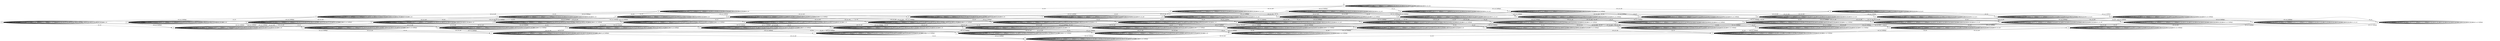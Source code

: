 digraph T2 {
0 [label="0"];
1 [label="1", shape=doublecircle];
2 [label="2"];
3 [label="3"];
4 [label="4"];
5 [label="5"];
6 [label="6"];
7 [label="7"];
8 [label="8"];
9 [label="9"];
10 [label="10"];
11 [label="11"];
12 [label="12"];
13 [label="13"];
14 [label="14"];
15 [label="15"];
16 [label="16"];
17 [label="17"];
18 [label="18"];
19 [label="19"];
20 [label="20"];
21 [label="21"];
22 [label="22"];
23 [label="23"];
24 [label="24"];
25 [label="25"];
26 [label="26"];
27 [label="27"];
28 [label="28"];
29 [label="29"];
30 [label="30"];
31 [label="31"];
32 [label="32"];
33 [label="33"];
34 [label="34"];
35 [label="35"];
36 [label="36"];
37 [label="37"];
38 [label="38"];
39 [label="39"];
40 [label="40"];
41 [label="41"];
42 [label="42"];
43 [label="43"];
44 [label="44"];
45 [label="45"];
46 [label="46"];
47 [label="47"];
48 [label="48"];
49 [label="49"];
50 [label="50"];
51 [label="51"];
52 [label="52"];
53 [label="53"];
54 [label="54"];
55 [label="55"];
56 [label="56"];
57 [label="57"];
58 [label="58"];
59 [label="59"];
60 [label="60"];
61 [label="61"];
62 [label="62"];
63 [label="63"];
0 -> 0  [label="usr1_ni1_ne17"];
0 -> 0  [label="usr5_ai3_VoidReply"];
0 -> 0  [label="usr5_ai3_re3"];
0 -> 0  [label="usr5_ai3_re40"];
0 -> 7  [label="usr2_ai1_VoidReply"];
0 -> 0  [label="ai1_ce1"];
0 -> 0  [label="usr5_ai1_VoidReply"];
0 -> 0  [label="usr4_ai1_VoidReply"];
0 -> 0  [label="usr3_ai1_re1"];
0 -> 0  [label="usr1_ni1_ne8"];
0 -> 0  [label="usr5_ai3_re51"];
0 -> 0  [label="usr4_ai1_re2"];
0 -> 0  [label="usr5_ai3_re1"];
0 -> 0  [label="ai1_ce2"];
0 -> 0  [label="usr4_ai1_re7"];
0 -> 0  [label="usr1_ni1_ne11"];
0 -> 0  [label="usr1_ni1_ne6"];
0 -> 0  [label="ai1_ce4"];
0 -> 2  [label="usr1_ai1_VoidReply"];
1 -> 1  [label="usr1_ni1_ne17"];
1 -> 1  [label="usr5_ai3_VoidReply"];
1 -> 1  [label="usr5_ai3_re3"];
1 -> 1  [label="usr5_ai3_re40"];
1 -> 1  [label="ai1_ce1"];
1 -> 1  [label="usr2_ai1_VoidReply"];
1 -> 1  [label="usr5_ai1_VoidReply"];
1 -> 1  [label="usr4_ai1_VoidReply"];
1 -> 1  [label="usr3_ai1_re1"];
1 -> 1  [label="usr1_ni1_ne8"];
1 -> 1  [label="usr5_ai3_re51"];
1 -> 1  [label="usr4_ai1_re2"];
1 -> 1  [label="usr5_ai3_re1"];
1 -> 1  [label="ai1_ce2"];
1 -> 1  [label="usr4_ai1_re7"];
1 -> 1  [label="usr1_ni1_ne11"];
1 -> 1  [label="usr1_ni1_ne6"];
1 -> 1  [label="ai1_ce4"];
1 -> 1  [label="usr1_ai1_VoidReply"];
2 -> 2  [label="usr1_ni1_ne17"];
2 -> 2  [label="usr5_ai3_VoidReply"];
2 -> 2  [label="usr5_ai3_re3"];
2 -> 2  [label="usr5_ai3_re40"];
2 -> 1  [label="usr2_ai1_VoidReply"];
2 -> 2  [label="ai1_ce1"];
2 -> 2  [label="usr5_ai1_VoidReply"];
2 -> 2  [label="usr4_ai1_VoidReply"];
2 -> 2  [label="usr3_ai1_re1"];
2 -> 2  [label="usr1_ni1_ne8"];
2 -> 2  [label="usr5_ai3_re51"];
2 -> 2  [label="usr4_ai1_re2"];
2 -> 2  [label="usr5_ai3_re1"];
2 -> 2  [label="ai1_ce2"];
2 -> 2  [label="usr4_ai1_re7"];
2 -> 2  [label="usr1_ni1_ne11"];
2 -> 2  [label="usr1_ni1_ne6"];
2 -> 2  [label="ai1_ce4"];
2 -> 2  [label="usr1_ai1_VoidReply"];
3 -> 3  [label="usr1_ni1_ne17"];
3 -> 3  [label="usr5_ai3_VoidReply"];
3 -> 3  [label="usr5_ai3_re3"];
3 -> 3  [label="usr5_ai3_re40"];
3 -> 1  [label="ai1_ce1"];
3 -> 3  [label="usr2_ai1_VoidReply"];
3 -> 3  [label="usr5_ai1_VoidReply"];
3 -> 3  [label="usr4_ai1_VoidReply"];
3 -> 3  [label="usr3_ai1_re1"];
3 -> 3  [label="usr1_ni1_ne8"];
3 -> 3  [label="usr5_ai3_re51"];
3 -> 3  [label="usr4_ai1_re2"];
3 -> 3  [label="usr5_ai3_re1"];
3 -> 3  [label="ai1_ce2"];
3 -> 3  [label="usr4_ai1_re7"];
3 -> 3  [label="usr1_ni1_ne11"];
3 -> 3  [label="usr1_ni1_ne6"];
3 -> 3  [label="ai1_ce4"];
3 -> 3  [label="usr1_ai1_VoidReply"];
4 -> 4  [label="usr1_ni1_ne17"];
4 -> 4  [label="usr5_ai3_VoidReply"];
4 -> 4  [label="usr5_ai3_re3"];
4 -> 4  [label="usr5_ai3_re40"];
4 -> 4  [label="ai1_ce1"];
4 -> 4  [label="usr2_ai1_VoidReply"];
4 -> 4  [label="usr5_ai1_VoidReply"];
4 -> 4  [label="usr4_ai1_VoidReply"];
4 -> 4  [label="usr3_ai1_re1"];
4 -> 1  [label="usr1_ni1_ne8"];
4 -> 4  [label="usr5_ai3_re51"];
4 -> 4  [label="usr4_ai1_re2"];
4 -> 4  [label="usr5_ai3_re1"];
4 -> 4  [label="ai1_ce2"];
4 -> 4  [label="usr4_ai1_re7"];
4 -> 4  [label="usr1_ni1_ne11"];
4 -> 4  [label="usr1_ni1_ne6"];
4 -> 4  [label="ai1_ce4"];
4 -> 4  [label="usr1_ai1_VoidReply"];
5 -> 5  [label="usr1_ni1_ne17"];
5 -> 5  [label="usr5_ai3_VoidReply"];
5 -> 5  [label="usr5_ai3_re3"];
5 -> 5  [label="usr5_ai3_re40"];
5 -> 5  [label="ai1_ce1"];
5 -> 5  [label="usr2_ai1_VoidReply"];
5 -> 5  [label="usr5_ai1_VoidReply"];
5 -> 5  [label="usr4_ai1_VoidReply"];
5 -> 5  [label="usr3_ai1_re1"];
5 -> 5  [label="usr1_ni1_ne8"];
5 -> 5  [label="usr5_ai3_re51"];
5 -> 5  [label="usr4_ai1_re2"];
5 -> 5  [label="usr5_ai3_re1"];
5 -> 5  [label="ai1_ce2"];
5 -> 5  [label="usr4_ai1_re7"];
5 -> 5  [label="usr1_ni1_ne11"];
5 -> 1  [label="usr1_ni1_ne6"];
5 -> 5  [label="ai1_ce4"];
5 -> 5  [label="usr1_ai1_VoidReply"];
6 -> 6  [label="usr1_ni1_ne17"];
6 -> 6  [label="usr5_ai3_VoidReply"];
6 -> 6  [label="usr5_ai3_re3"];
6 -> 6  [label="usr5_ai3_re40"];
6 -> 6  [label="ai1_ce1"];
6 -> 6  [label="usr2_ai1_VoidReply"];
6 -> 6  [label="usr5_ai1_VoidReply"];
6 -> 6  [label="usr4_ai1_VoidReply"];
6 -> 6  [label="usr3_ai1_re1"];
6 -> 6  [label="usr1_ni1_ne8"];
6 -> 6  [label="usr5_ai3_re51"];
6 -> 6  [label="usr4_ai1_re2"];
6 -> 6  [label="usr5_ai3_re1"];
6 -> 6  [label="ai1_ce2"];
6 -> 6  [label="usr4_ai1_re7"];
6 -> 6  [label="usr1_ni1_ne11"];
6 -> 6  [label="usr1_ni1_ne6"];
6 -> 1  [label="ai1_ce4"];
6 -> 6  [label="usr1_ai1_VoidReply"];
7 -> 7  [label="usr1_ni1_ne17"];
7 -> 7  [label="usr5_ai3_VoidReply"];
7 -> 7  [label="usr5_ai3_re3"];
7 -> 7  [label="usr5_ai3_re40"];
7 -> 7  [label="usr2_ai1_VoidReply"];
7 -> 7  [label="ai1_ce1"];
7 -> 7  [label="usr5_ai1_VoidReply"];
7 -> 7  [label="usr4_ai1_VoidReply"];
7 -> 7  [label="usr3_ai1_re1"];
7 -> 7  [label="usr1_ni1_ne8"];
7 -> 7  [label="usr5_ai3_re51"];
7 -> 7  [label="usr4_ai1_re2"];
7 -> 7  [label="usr5_ai3_re1"];
7 -> 7  [label="ai1_ce2"];
7 -> 7  [label="usr4_ai1_re7"];
7 -> 7  [label="usr1_ni1_ne11"];
7 -> 7  [label="usr1_ni1_ne6"];
7 -> 7  [label="ai1_ce4"];
7 -> 1  [label="usr1_ai1_VoidReply"];
8 -> 8  [label="usr1_ni1_ne17"];
8 -> 8  [label="usr5_ai3_VoidReply"];
8 -> 8  [label="usr5_ai3_re3"];
8 -> 8  [label="usr5_ai3_re40"];
8 -> 4  [label="usr2_ai1_VoidReply"];
8 -> 8  [label="ai1_ce1"];
8 -> 8  [label="usr5_ai1_VoidReply"];
8 -> 8  [label="usr4_ai1_VoidReply"];
8 -> 8  [label="usr3_ai1_re1"];
8 -> 2  [label="usr1_ni1_ne8"];
8 -> 8  [label="usr5_ai3_re51"];
8 -> 8  [label="usr4_ai1_re2"];
8 -> 8  [label="usr5_ai3_re1"];
8 -> 8  [label="ai1_ce2"];
8 -> 8  [label="usr4_ai1_re7"];
8 -> 8  [label="usr1_ni1_ne11"];
8 -> 8  [label="usr1_ni1_ne6"];
8 -> 8  [label="ai1_ce4"];
8 -> 8  [label="usr1_ai1_VoidReply"];
9 -> 9  [label="usr1_ni1_ne17"];
9 -> 9  [label="usr5_ai3_VoidReply"];
9 -> 9  [label="usr5_ai3_re3"];
9 -> 9  [label="usr5_ai3_re40"];
9 -> 4  [label="ai1_ce1"];
9 -> 9  [label="usr2_ai1_VoidReply"];
9 -> 9  [label="usr5_ai1_VoidReply"];
9 -> 9  [label="usr4_ai1_VoidReply"];
9 -> 9  [label="usr3_ai1_re1"];
9 -> 3  [label="usr1_ni1_ne8"];
9 -> 9  [label="usr5_ai3_re51"];
9 -> 9  [label="usr4_ai1_re2"];
9 -> 9  [label="usr5_ai3_re1"];
9 -> 9  [label="ai1_ce2"];
9 -> 9  [label="usr4_ai1_re7"];
9 -> 9  [label="usr1_ni1_ne11"];
9 -> 9  [label="usr1_ni1_ne6"];
9 -> 9  [label="ai1_ce4"];
9 -> 9  [label="usr1_ai1_VoidReply"];
10 -> 10  [label="usr1_ni1_ne17"];
10 -> 10  [label="usr5_ai3_VoidReply"];
10 -> 10  [label="usr5_ai3_re3"];
10 -> 10  [label="usr5_ai3_re40"];
10 -> 10  [label="ai1_ce1"];
10 -> 10  [label="usr2_ai1_VoidReply"];
10 -> 10  [label="usr5_ai1_VoidReply"];
10 -> 10  [label="usr4_ai1_VoidReply"];
10 -> 10  [label="usr3_ai1_re1"];
10 -> 5  [label="usr1_ni1_ne8"];
10 -> 10  [label="usr5_ai3_re51"];
10 -> 10  [label="usr4_ai1_re2"];
10 -> 10  [label="usr5_ai3_re1"];
10 -> 10  [label="ai1_ce2"];
10 -> 10  [label="usr4_ai1_re7"];
10 -> 10  [label="usr1_ni1_ne11"];
10 -> 4  [label="usr1_ni1_ne6"];
10 -> 10  [label="ai1_ce4"];
10 -> 10  [label="usr1_ai1_VoidReply"];
11 -> 11  [label="usr1_ni1_ne17"];
11 -> 11  [label="usr5_ai3_VoidReply"];
11 -> 11  [label="usr5_ai3_re3"];
11 -> 11  [label="usr5_ai3_re40"];
11 -> 11  [label="ai1_ce1"];
11 -> 11  [label="usr2_ai1_VoidReply"];
11 -> 11  [label="usr5_ai1_VoidReply"];
11 -> 11  [label="usr4_ai1_VoidReply"];
11 -> 11  [label="usr3_ai1_re1"];
11 -> 6  [label="usr1_ni1_ne8"];
11 -> 11  [label="usr5_ai3_re51"];
11 -> 11  [label="usr4_ai1_re2"];
11 -> 11  [label="usr5_ai3_re1"];
11 -> 11  [label="ai1_ce2"];
11 -> 11  [label="usr4_ai1_re7"];
11 -> 11  [label="usr1_ni1_ne11"];
11 -> 11  [label="usr1_ni1_ne6"];
11 -> 4  [label="ai1_ce4"];
11 -> 11  [label="usr1_ai1_VoidReply"];
12 -> 12  [label="usr1_ni1_ne17"];
12 -> 12  [label="usr5_ai3_VoidReply"];
12 -> 12  [label="usr5_ai3_re3"];
12 -> 12  [label="usr5_ai3_re40"];
12 -> 12  [label="usr2_ai1_VoidReply"];
12 -> 12  [label="ai1_ce1"];
12 -> 12  [label="usr5_ai1_VoidReply"];
12 -> 12  [label="usr4_ai1_VoidReply"];
12 -> 12  [label="usr3_ai1_re1"];
12 -> 7  [label="usr1_ni1_ne8"];
12 -> 12  [label="usr5_ai3_re51"];
12 -> 12  [label="usr4_ai1_re2"];
12 -> 12  [label="usr5_ai3_re1"];
12 -> 12  [label="ai1_ce2"];
12 -> 12  [label="usr4_ai1_re7"];
12 -> 12  [label="usr1_ni1_ne11"];
12 -> 12  [label="usr1_ni1_ne6"];
12 -> 12  [label="ai1_ce4"];
12 -> 4  [label="usr1_ai1_VoidReply"];
13 -> 13  [label="usr1_ni1_ne17"];
13 -> 13  [label="usr5_ai3_VoidReply"];
13 -> 13  [label="usr5_ai3_re3"];
13 -> 13  [label="usr5_ai3_re40"];
13 -> 5  [label="usr2_ai1_VoidReply"];
13 -> 13  [label="ai1_ce1"];
13 -> 13  [label="usr5_ai1_VoidReply"];
13 -> 13  [label="usr4_ai1_VoidReply"];
13 -> 13  [label="usr3_ai1_re1"];
13 -> 13  [label="usr1_ni1_ne8"];
13 -> 13  [label="usr5_ai3_re51"];
13 -> 13  [label="usr4_ai1_re2"];
13 -> 13  [label="usr5_ai3_re1"];
13 -> 13  [label="ai1_ce2"];
13 -> 13  [label="usr4_ai1_re7"];
13 -> 13  [label="usr1_ni1_ne11"];
13 -> 2  [label="usr1_ni1_ne6"];
13 -> 13  [label="ai1_ce4"];
13 -> 13  [label="usr1_ai1_VoidReply"];
14 -> 14  [label="usr1_ni1_ne17"];
14 -> 14  [label="usr5_ai3_VoidReply"];
14 -> 14  [label="usr5_ai3_re3"];
14 -> 14  [label="usr5_ai3_re40"];
14 -> 5  [label="ai1_ce1"];
14 -> 14  [label="usr2_ai1_VoidReply"];
14 -> 14  [label="usr5_ai1_VoidReply"];
14 -> 14  [label="usr4_ai1_VoidReply"];
14 -> 14  [label="usr3_ai1_re1"];
14 -> 14  [label="usr1_ni1_ne8"];
14 -> 14  [label="usr5_ai3_re51"];
14 -> 14  [label="usr4_ai1_re2"];
14 -> 14  [label="usr5_ai3_re1"];
14 -> 14  [label="ai1_ce2"];
14 -> 14  [label="usr4_ai1_re7"];
14 -> 14  [label="usr1_ni1_ne11"];
14 -> 3  [label="usr1_ni1_ne6"];
14 -> 14  [label="ai1_ce4"];
14 -> 14  [label="usr1_ai1_VoidReply"];
15 -> 15  [label="usr1_ni1_ne17"];
15 -> 15  [label="usr5_ai3_VoidReply"];
15 -> 15  [label="usr5_ai3_re3"];
15 -> 15  [label="usr5_ai3_re40"];
15 -> 15  [label="ai1_ce1"];
15 -> 15  [label="usr2_ai1_VoidReply"];
15 -> 15  [label="usr5_ai1_VoidReply"];
15 -> 15  [label="usr4_ai1_VoidReply"];
15 -> 15  [label="usr3_ai1_re1"];
15 -> 15  [label="usr1_ni1_ne8"];
15 -> 15  [label="usr5_ai3_re51"];
15 -> 15  [label="usr4_ai1_re2"];
15 -> 15  [label="usr5_ai3_re1"];
15 -> 15  [label="ai1_ce2"];
15 -> 15  [label="usr4_ai1_re7"];
15 -> 15  [label="usr1_ni1_ne11"];
15 -> 6  [label="usr1_ni1_ne6"];
15 -> 5  [label="ai1_ce4"];
15 -> 15  [label="usr1_ai1_VoidReply"];
16 -> 16  [label="usr1_ni1_ne17"];
16 -> 16  [label="usr5_ai3_VoidReply"];
16 -> 16  [label="usr5_ai3_re3"];
16 -> 16  [label="usr5_ai3_re40"];
16 -> 16  [label="usr2_ai1_VoidReply"];
16 -> 16  [label="ai1_ce1"];
16 -> 16  [label="usr5_ai1_VoidReply"];
16 -> 16  [label="usr4_ai1_VoidReply"];
16 -> 16  [label="usr3_ai1_re1"];
16 -> 16  [label="usr1_ni1_ne8"];
16 -> 16  [label="usr5_ai3_re51"];
16 -> 16  [label="usr4_ai1_re2"];
16 -> 16  [label="usr5_ai3_re1"];
16 -> 16  [label="ai1_ce2"];
16 -> 16  [label="usr4_ai1_re7"];
16 -> 16  [label="usr1_ni1_ne11"];
16 -> 7  [label="usr1_ni1_ne6"];
16 -> 16  [label="ai1_ce4"];
16 -> 5  [label="usr1_ai1_VoidReply"];
17 -> 17  [label="usr1_ni1_ne17"];
17 -> 17  [label="usr5_ai3_VoidReply"];
17 -> 17  [label="usr5_ai3_re3"];
17 -> 17  [label="usr5_ai3_re40"];
17 -> 2  [label="ai1_ce1"];
17 -> 3  [label="usr2_ai1_VoidReply"];
17 -> 17  [label="usr5_ai1_VoidReply"];
17 -> 17  [label="usr4_ai1_VoidReply"];
17 -> 17  [label="usr3_ai1_re1"];
17 -> 17  [label="usr1_ni1_ne8"];
17 -> 17  [label="usr5_ai3_re51"];
17 -> 17  [label="usr4_ai1_re2"];
17 -> 17  [label="usr5_ai3_re1"];
17 -> 17  [label="ai1_ce2"];
17 -> 17  [label="usr4_ai1_re7"];
17 -> 17  [label="usr1_ni1_ne11"];
17 -> 17  [label="usr1_ni1_ne6"];
17 -> 17  [label="ai1_ce4"];
17 -> 17  [label="usr1_ai1_VoidReply"];
18 -> 18  [label="usr1_ni1_ne17"];
18 -> 18  [label="usr5_ai3_VoidReply"];
18 -> 18  [label="usr5_ai3_re3"];
18 -> 18  [label="usr5_ai3_re40"];
18 -> 6  [label="ai1_ce1"];
18 -> 18  [label="usr2_ai1_VoidReply"];
18 -> 18  [label="usr5_ai1_VoidReply"];
18 -> 18  [label="usr4_ai1_VoidReply"];
18 -> 18  [label="usr3_ai1_re1"];
18 -> 18  [label="usr1_ni1_ne8"];
18 -> 18  [label="usr5_ai3_re51"];
18 -> 18  [label="usr4_ai1_re2"];
18 -> 18  [label="usr5_ai3_re1"];
18 -> 18  [label="ai1_ce2"];
18 -> 18  [label="usr4_ai1_re7"];
18 -> 18  [label="usr1_ni1_ne11"];
18 -> 18  [label="usr1_ni1_ne6"];
18 -> 3  [label="ai1_ce4"];
18 -> 18  [label="usr1_ai1_VoidReply"];
19 -> 19  [label="usr1_ni1_ne17"];
19 -> 19  [label="usr5_ai3_VoidReply"];
19 -> 19  [label="usr5_ai3_re3"];
19 -> 19  [label="usr5_ai3_re40"];
19 -> 7  [label="ai1_ce1"];
19 -> 19  [label="usr2_ai1_VoidReply"];
19 -> 19  [label="usr5_ai1_VoidReply"];
19 -> 19  [label="usr4_ai1_VoidReply"];
19 -> 19  [label="usr3_ai1_re1"];
19 -> 19  [label="usr1_ni1_ne8"];
19 -> 19  [label="usr5_ai3_re51"];
19 -> 19  [label="usr4_ai1_re2"];
19 -> 19  [label="usr5_ai3_re1"];
19 -> 19  [label="ai1_ce2"];
19 -> 19  [label="usr4_ai1_re7"];
19 -> 19  [label="usr1_ni1_ne11"];
19 -> 19  [label="usr1_ni1_ne6"];
19 -> 19  [label="ai1_ce4"];
19 -> 3  [label="usr1_ai1_VoidReply"];
20 -> 20  [label="usr1_ni1_ne17"];
20 -> 20  [label="usr5_ai3_VoidReply"];
20 -> 20  [label="usr5_ai3_re3"];
20 -> 20  [label="usr5_ai3_re40"];
20 -> 6  [label="usr2_ai1_VoidReply"];
20 -> 20  [label="ai1_ce1"];
20 -> 20  [label="usr5_ai1_VoidReply"];
20 -> 20  [label="usr4_ai1_VoidReply"];
20 -> 20  [label="usr3_ai1_re1"];
20 -> 20  [label="usr1_ni1_ne8"];
20 -> 20  [label="usr5_ai3_re51"];
20 -> 20  [label="usr4_ai1_re2"];
20 -> 20  [label="usr5_ai3_re1"];
20 -> 20  [label="ai1_ce2"];
20 -> 20  [label="usr4_ai1_re7"];
20 -> 20  [label="usr1_ni1_ne11"];
20 -> 20  [label="usr1_ni1_ne6"];
20 -> 2  [label="ai1_ce4"];
20 -> 20  [label="usr1_ai1_VoidReply"];
21 -> 21  [label="usr1_ni1_ne17"];
21 -> 21  [label="usr5_ai3_VoidReply"];
21 -> 21  [label="usr5_ai3_re3"];
21 -> 21  [label="usr5_ai3_re40"];
21 -> 21  [label="usr2_ai1_VoidReply"];
21 -> 21  [label="ai1_ce1"];
21 -> 21  [label="usr5_ai1_VoidReply"];
21 -> 21  [label="usr4_ai1_VoidReply"];
21 -> 21  [label="usr3_ai1_re1"];
21 -> 21  [label="usr1_ni1_ne8"];
21 -> 21  [label="usr5_ai3_re51"];
21 -> 21  [label="usr4_ai1_re2"];
21 -> 21  [label="usr5_ai3_re1"];
21 -> 21  [label="ai1_ce2"];
21 -> 21  [label="usr4_ai1_re7"];
21 -> 21  [label="usr1_ni1_ne11"];
21 -> 21  [label="usr1_ni1_ne6"];
21 -> 7  [label="ai1_ce4"];
21 -> 6  [label="usr1_ai1_VoidReply"];
22 -> 22  [label="usr1_ni1_ne17"];
22 -> 22  [label="usr5_ai3_VoidReply"];
22 -> 22  [label="usr5_ai3_re3"];
22 -> 22  [label="usr5_ai3_re40"];
22 -> 16  [label="usr2_ai1_VoidReply"];
22 -> 22  [label="ai1_ce1"];
22 -> 22  [label="usr5_ai1_VoidReply"];
22 -> 22  [label="usr4_ai1_VoidReply"];
22 -> 22  [label="usr3_ai1_re1"];
22 -> 22  [label="usr1_ni1_ne8"];
22 -> 22  [label="usr5_ai3_re51"];
22 -> 22  [label="usr4_ai1_re2"];
22 -> 22  [label="usr5_ai3_re1"];
22 -> 22  [label="ai1_ce2"];
22 -> 22  [label="usr4_ai1_re7"];
22 -> 22  [label="usr1_ni1_ne11"];
22 -> 0  [label="usr1_ni1_ne6"];
22 -> 22  [label="ai1_ce4"];
22 -> 13  [label="usr1_ai1_VoidReply"];
23 -> 23  [label="usr1_ni1_ne17"];
23 -> 23  [label="usr5_ai3_VoidReply"];
23 -> 23  [label="usr5_ai3_re3"];
23 -> 23  [label="usr5_ai3_re40"];
23 -> 16  [label="ai1_ce1"];
23 -> 23  [label="usr2_ai1_VoidReply"];
23 -> 23  [label="usr5_ai1_VoidReply"];
23 -> 23  [label="usr4_ai1_VoidReply"];
23 -> 23  [label="usr3_ai1_re1"];
23 -> 23  [label="usr1_ni1_ne8"];
23 -> 23  [label="usr5_ai3_re51"];
23 -> 23  [label="usr4_ai1_re2"];
23 -> 23  [label="usr5_ai3_re1"];
23 -> 23  [label="ai1_ce2"];
23 -> 23  [label="usr4_ai1_re7"];
23 -> 23  [label="usr1_ni1_ne11"];
23 -> 19  [label="usr1_ni1_ne6"];
23 -> 23  [label="ai1_ce4"];
23 -> 14  [label="usr1_ai1_VoidReply"];
24 -> 24  [label="usr1_ni1_ne17"];
24 -> 24  [label="usr5_ai3_VoidReply"];
24 -> 24  [label="usr5_ai3_re3"];
24 -> 24  [label="usr5_ai3_re40"];
24 -> 24  [label="usr2_ai1_VoidReply"];
24 -> 24  [label="ai1_ce1"];
24 -> 24  [label="usr5_ai1_VoidReply"];
24 -> 24  [label="usr4_ai1_VoidReply"];
24 -> 24  [label="usr3_ai1_re1"];
24 -> 16  [label="usr1_ni1_ne8"];
24 -> 24  [label="usr5_ai3_re51"];
24 -> 24  [label="usr4_ai1_re2"];
24 -> 24  [label="usr5_ai3_re1"];
24 -> 24  [label="ai1_ce2"];
24 -> 24  [label="usr4_ai1_re7"];
24 -> 24  [label="usr1_ni1_ne11"];
24 -> 12  [label="usr1_ni1_ne6"];
24 -> 24  [label="ai1_ce4"];
24 -> 10  [label="usr1_ai1_VoidReply"];
25 -> 25  [label="usr1_ni1_ne17"];
25 -> 25  [label="usr5_ai3_VoidReply"];
25 -> 25  [label="usr5_ai3_re3"];
25 -> 25  [label="usr5_ai3_re40"];
25 -> 25  [label="usr2_ai1_VoidReply"];
25 -> 25  [label="ai1_ce1"];
25 -> 25  [label="usr5_ai1_VoidReply"];
25 -> 25  [label="usr4_ai1_VoidReply"];
25 -> 25  [label="usr3_ai1_re1"];
25 -> 25  [label="usr1_ni1_ne8"];
25 -> 25  [label="usr5_ai3_re51"];
25 -> 25  [label="usr4_ai1_re2"];
25 -> 25  [label="usr5_ai3_re1"];
25 -> 25  [label="ai1_ce2"];
25 -> 25  [label="usr4_ai1_re7"];
25 -> 25  [label="usr1_ni1_ne11"];
25 -> 21  [label="usr1_ni1_ne6"];
25 -> 16  [label="ai1_ce4"];
25 -> 15  [label="usr1_ai1_VoidReply"];
26 -> 26  [label="usr1_ni1_ne17"];
26 -> 26  [label="usr5_ai3_VoidReply"];
26 -> 26  [label="usr5_ai3_re3"];
26 -> 26  [label="usr5_ai3_re40"];
26 -> 8  [label="ai1_ce1"];
26 -> 9  [label="usr2_ai1_VoidReply"];
26 -> 26  [label="usr5_ai1_VoidReply"];
26 -> 26  [label="usr4_ai1_VoidReply"];
26 -> 26  [label="usr3_ai1_re1"];
26 -> 17  [label="usr1_ni1_ne8"];
26 -> 26  [label="usr5_ai3_re51"];
26 -> 26  [label="usr4_ai1_re2"];
26 -> 26  [label="usr5_ai3_re1"];
26 -> 26  [label="ai1_ce2"];
26 -> 26  [label="usr4_ai1_re7"];
26 -> 26  [label="usr1_ni1_ne11"];
26 -> 26  [label="usr1_ni1_ne6"];
26 -> 26  [label="ai1_ce4"];
26 -> 26  [label="usr1_ai1_VoidReply"];
27 -> 27  [label="usr1_ni1_ne17"];
27 -> 27  [label="usr5_ai3_VoidReply"];
27 -> 27  [label="usr5_ai3_re3"];
27 -> 27  [label="usr5_ai3_re40"];
27 -> 13  [label="ai1_ce1"];
27 -> 14  [label="usr2_ai1_VoidReply"];
27 -> 27  [label="usr5_ai1_VoidReply"];
27 -> 27  [label="usr4_ai1_VoidReply"];
27 -> 27  [label="usr3_ai1_re1"];
27 -> 27  [label="usr1_ni1_ne8"];
27 -> 27  [label="usr5_ai3_re51"];
27 -> 27  [label="usr4_ai1_re2"];
27 -> 27  [label="usr5_ai3_re1"];
27 -> 27  [label="ai1_ce2"];
27 -> 27  [label="usr4_ai1_re7"];
27 -> 27  [label="usr1_ni1_ne11"];
27 -> 17  [label="usr1_ni1_ne6"];
27 -> 27  [label="ai1_ce4"];
27 -> 27  [label="usr1_ai1_VoidReply"];
28 -> 28  [label="usr1_ni1_ne17"];
28 -> 28  [label="usr5_ai3_VoidReply"];
28 -> 28  [label="usr5_ai3_re3"];
28 -> 28  [label="usr5_ai3_re40"];
28 -> 20  [label="ai1_ce1"];
28 -> 18  [label="usr2_ai1_VoidReply"];
28 -> 28  [label="usr5_ai1_VoidReply"];
28 -> 28  [label="usr4_ai1_VoidReply"];
28 -> 28  [label="usr3_ai1_re1"];
28 -> 28  [label="usr1_ni1_ne8"];
28 -> 28  [label="usr5_ai3_re51"];
28 -> 28  [label="usr4_ai1_re2"];
28 -> 28  [label="usr5_ai3_re1"];
28 -> 28  [label="ai1_ce2"];
28 -> 28  [label="usr4_ai1_re7"];
28 -> 28  [label="usr1_ni1_ne11"];
28 -> 28  [label="usr1_ni1_ne6"];
28 -> 17  [label="ai1_ce4"];
28 -> 28  [label="usr1_ai1_VoidReply"];
29 -> 29  [label="usr1_ni1_ne17"];
29 -> 29  [label="usr5_ai3_VoidReply"];
29 -> 29  [label="usr5_ai3_re3"];
29 -> 29  [label="usr5_ai3_re40"];
29 -> 0  [label="ai1_ce1"];
29 -> 19  [label="usr2_ai1_VoidReply"];
29 -> 29  [label="usr5_ai1_VoidReply"];
29 -> 29  [label="usr4_ai1_VoidReply"];
29 -> 29  [label="usr3_ai1_re1"];
29 -> 29  [label="usr1_ni1_ne8"];
29 -> 29  [label="usr5_ai3_re51"];
29 -> 29  [label="usr4_ai1_re2"];
29 -> 29  [label="usr5_ai3_re1"];
29 -> 29  [label="ai1_ce2"];
29 -> 29  [label="usr4_ai1_re7"];
29 -> 29  [label="usr1_ni1_ne11"];
29 -> 29  [label="usr1_ni1_ne6"];
29 -> 29  [label="ai1_ce4"];
29 -> 17  [label="usr1_ai1_VoidReply"];
30 -> 30  [label="usr1_ni1_ne17"];
30 -> 30  [label="usr5_ai3_VoidReply"];
30 -> 30  [label="usr5_ai3_re3"];
30 -> 30  [label="usr5_ai3_re40"];
30 -> 12  [label="ai1_ce1"];
30 -> 30  [label="usr2_ai1_VoidReply"];
30 -> 30  [label="usr5_ai1_VoidReply"];
30 -> 30  [label="usr4_ai1_VoidReply"];
30 -> 30  [label="usr3_ai1_re1"];
30 -> 19  [label="usr1_ni1_ne8"];
30 -> 30  [label="usr5_ai3_re51"];
30 -> 30  [label="usr4_ai1_re2"];
30 -> 30  [label="usr5_ai3_re1"];
30 -> 30  [label="ai1_ce2"];
30 -> 30  [label="usr4_ai1_re7"];
30 -> 30  [label="usr1_ni1_ne11"];
30 -> 30  [label="usr1_ni1_ne6"];
30 -> 30  [label="ai1_ce4"];
30 -> 9  [label="usr1_ai1_VoidReply"];
31 -> 31  [label="usr1_ni1_ne17"];
31 -> 31  [label="usr5_ai3_VoidReply"];
31 -> 31  [label="usr5_ai3_re3"];
31 -> 31  [label="usr5_ai3_re40"];
31 -> 21  [label="ai1_ce1"];
31 -> 31  [label="usr2_ai1_VoidReply"];
31 -> 31  [label="usr5_ai1_VoidReply"];
31 -> 31  [label="usr4_ai1_VoidReply"];
31 -> 31  [label="usr3_ai1_re1"];
31 -> 31  [label="usr1_ni1_ne8"];
31 -> 31  [label="usr5_ai3_re51"];
31 -> 31  [label="usr4_ai1_re2"];
31 -> 31  [label="usr5_ai3_re1"];
31 -> 31  [label="ai1_ce2"];
31 -> 31  [label="usr4_ai1_re7"];
31 -> 31  [label="usr1_ni1_ne11"];
31 -> 31  [label="usr1_ni1_ne6"];
31 -> 19  [label="ai1_ce4"];
31 -> 18  [label="usr1_ai1_VoidReply"];
32 -> 32  [label="usr1_ni1_ne17"];
32 -> 32  [label="usr5_ai3_VoidReply"];
32 -> 32  [label="usr5_ai3_re3"];
32 -> 32  [label="usr5_ai3_re40"];
32 -> 15  [label="usr2_ai1_VoidReply"];
32 -> 32  [label="ai1_ce1"];
32 -> 32  [label="usr5_ai1_VoidReply"];
32 -> 32  [label="usr4_ai1_VoidReply"];
32 -> 32  [label="usr3_ai1_re1"];
32 -> 32  [label="usr1_ni1_ne8"];
32 -> 32  [label="usr5_ai3_re51"];
32 -> 32  [label="usr4_ai1_re2"];
32 -> 32  [label="usr5_ai3_re1"];
32 -> 32  [label="ai1_ce2"];
32 -> 32  [label="usr4_ai1_re7"];
32 -> 32  [label="usr1_ni1_ne11"];
32 -> 20  [label="usr1_ni1_ne6"];
32 -> 13  [label="ai1_ce4"];
32 -> 32  [label="usr1_ai1_VoidReply"];
33 -> 33  [label="usr1_ni1_ne17"];
33 -> 33  [label="usr5_ai3_VoidReply"];
33 -> 33  [label="usr5_ai3_re3"];
33 -> 33  [label="usr5_ai3_re40"];
33 -> 15  [label="ai1_ce1"];
33 -> 33  [label="usr2_ai1_VoidReply"];
33 -> 33  [label="usr5_ai1_VoidReply"];
33 -> 33  [label="usr4_ai1_VoidReply"];
33 -> 33  [label="usr3_ai1_re1"];
33 -> 33  [label="usr1_ni1_ne8"];
33 -> 33  [label="usr5_ai3_re51"];
33 -> 33  [label="usr4_ai1_re2"];
33 -> 33  [label="usr5_ai3_re1"];
33 -> 33  [label="ai1_ce2"];
33 -> 33  [label="usr4_ai1_re7"];
33 -> 33  [label="usr1_ni1_ne11"];
33 -> 18  [label="usr1_ni1_ne6"];
33 -> 14  [label="ai1_ce4"];
33 -> 33  [label="usr1_ai1_VoidReply"];
34 -> 34  [label="usr1_ni1_ne17"];
34 -> 34  [label="usr5_ai3_VoidReply"];
34 -> 34  [label="usr5_ai3_re3"];
34 -> 34  [label="usr5_ai3_re40"];
34 -> 34  [label="ai1_ce1"];
34 -> 34  [label="usr2_ai1_VoidReply"];
34 -> 34  [label="usr5_ai1_VoidReply"];
34 -> 34  [label="usr4_ai1_VoidReply"];
34 -> 34  [label="usr3_ai1_re1"];
34 -> 15  [label="usr1_ni1_ne8"];
34 -> 34  [label="usr5_ai3_re51"];
34 -> 34  [label="usr4_ai1_re2"];
34 -> 34  [label="usr5_ai3_re1"];
34 -> 34  [label="ai1_ce2"];
34 -> 34  [label="usr4_ai1_re7"];
34 -> 34  [label="usr1_ni1_ne11"];
34 -> 11  [label="usr1_ni1_ne6"];
34 -> 10  [label="ai1_ce4"];
34 -> 34  [label="usr1_ai1_VoidReply"];
35 -> 35  [label="usr1_ni1_ne17"];
35 -> 35  [label="usr5_ai3_VoidReply"];
35 -> 35  [label="usr5_ai3_re3"];
35 -> 35  [label="usr5_ai3_re40"];
35 -> 11  [label="ai1_ce1"];
35 -> 35  [label="usr2_ai1_VoidReply"];
35 -> 35  [label="usr5_ai1_VoidReply"];
35 -> 35  [label="usr4_ai1_VoidReply"];
35 -> 35  [label="usr3_ai1_re1"];
35 -> 18  [label="usr1_ni1_ne8"];
35 -> 35  [label="usr5_ai3_re51"];
35 -> 35  [label="usr4_ai1_re2"];
35 -> 35  [label="usr5_ai3_re1"];
35 -> 35  [label="ai1_ce2"];
35 -> 35  [label="usr4_ai1_re7"];
35 -> 35  [label="usr1_ni1_ne11"];
35 -> 35  [label="usr1_ni1_ne6"];
35 -> 9  [label="ai1_ce4"];
35 -> 35  [label="usr1_ai1_VoidReply"];
36 -> 36  [label="usr1_ni1_ne17"];
36 -> 36  [label="usr5_ai3_VoidReply"];
36 -> 36  [label="usr5_ai3_re3"];
36 -> 36  [label="usr5_ai3_re40"];
36 -> 25  [label="usr2_ai1_VoidReply"];
36 -> 36  [label="ai1_ce1"];
36 -> 36  [label="usr5_ai1_VoidReply"];
36 -> 36  [label="usr4_ai1_VoidReply"];
36 -> 36  [label="usr3_ai1_re1"];
36 -> 36  [label="usr1_ni1_ne8"];
36 -> 36  [label="usr5_ai3_re51"];
36 -> 36  [label="usr4_ai1_re2"];
36 -> 36  [label="usr5_ai3_re1"];
36 -> 36  [label="ai1_ce2"];
36 -> 36  [label="usr4_ai1_re7"];
36 -> 36  [label="usr1_ni1_ne11"];
36 -> 49  [label="usr1_ni1_ne6"];
36 -> 22  [label="ai1_ce4"];
36 -> 32  [label="usr1_ai1_VoidReply"];
37 -> 37  [label="usr1_ni1_ne17"];
37 -> 37  [label="usr5_ai3_VoidReply"];
37 -> 37  [label="usr5_ai3_re3"];
37 -> 37  [label="usr5_ai3_re40"];
37 -> 25  [label="ai1_ce1"];
37 -> 37  [label="usr2_ai1_VoidReply"];
37 -> 37  [label="usr5_ai1_VoidReply"];
37 -> 37  [label="usr4_ai1_VoidReply"];
37 -> 37  [label="usr3_ai1_re1"];
37 -> 37  [label="usr1_ni1_ne8"];
37 -> 37  [label="usr5_ai3_re51"];
37 -> 37  [label="usr4_ai1_re2"];
37 -> 37  [label="usr5_ai3_re1"];
37 -> 37  [label="ai1_ce2"];
37 -> 37  [label="usr4_ai1_re7"];
37 -> 37  [label="usr1_ni1_ne11"];
37 -> 31  [label="usr1_ni1_ne6"];
37 -> 23  [label="ai1_ce4"];
37 -> 33  [label="usr1_ai1_VoidReply"];
38 -> 38  [label="usr1_ni1_ne17"];
38 -> 38  [label="usr5_ai3_VoidReply"];
38 -> 38  [label="usr5_ai3_re3"];
38 -> 38  [label="usr5_ai3_re40"];
38 -> 38  [label="ai1_ce1"];
38 -> 38  [label="usr2_ai1_VoidReply"];
38 -> 38  [label="usr5_ai1_VoidReply"];
38 -> 38  [label="usr4_ai1_VoidReply"];
38 -> 38  [label="usr3_ai1_re1"];
38 -> 25  [label="usr1_ni1_ne8"];
38 -> 38  [label="usr5_ai3_re51"];
38 -> 38  [label="usr4_ai1_re2"];
38 -> 38  [label="usr5_ai3_re1"];
38 -> 38  [label="ai1_ce2"];
38 -> 38  [label="usr4_ai1_re7"];
38 -> 38  [label="usr1_ni1_ne11"];
38 -> 48  [label="usr1_ni1_ne6"];
38 -> 24  [label="ai1_ce4"];
38 -> 34  [label="usr1_ai1_VoidReply"];
39 -> 39  [label="usr1_ni1_ne17"];
39 -> 39  [label="usr5_ai3_VoidReply"];
39 -> 39  [label="usr5_ai3_re3"];
39 -> 39  [label="usr5_ai3_re40"];
39 -> 47  [label="ai1_ce1"];
39 -> 30  [label="usr2_ai1_VoidReply"];
39 -> 39  [label="usr5_ai1_VoidReply"];
39 -> 39  [label="usr4_ai1_VoidReply"];
39 -> 39  [label="usr3_ai1_re1"];
39 -> 29  [label="usr1_ni1_ne8"];
39 -> 39  [label="usr5_ai3_re51"];
39 -> 39  [label="usr4_ai1_re2"];
39 -> 39  [label="usr5_ai3_re1"];
39 -> 39  [label="ai1_ce2"];
39 -> 39  [label="usr4_ai1_re7"];
39 -> 39  [label="usr1_ni1_ne11"];
39 -> 39  [label="usr1_ni1_ne6"];
39 -> 39  [label="ai1_ce4"];
39 -> 26  [label="usr1_ai1_VoidReply"];
40 -> 40  [label="usr1_ni1_ne17"];
40 -> 40  [label="usr5_ai3_VoidReply"];
40 -> 40  [label="usr5_ai3_re3"];
40 -> 40  [label="usr5_ai3_re40"];
40 -> 24  [label="ai1_ce1"];
40 -> 40  [label="usr2_ai1_VoidReply"];
40 -> 40  [label="usr5_ai1_VoidReply"];
40 -> 40  [label="usr4_ai1_VoidReply"];
40 -> 40  [label="usr3_ai1_re1"];
40 -> 23  [label="usr1_ni1_ne8"];
40 -> 40  [label="usr5_ai3_re51"];
40 -> 40  [label="usr4_ai1_re2"];
40 -> 40  [label="usr5_ai3_re1"];
40 -> 40  [label="ai1_ce2"];
40 -> 40  [label="usr4_ai1_re7"];
40 -> 40  [label="usr1_ni1_ne11"];
40 -> 30  [label="usr1_ni1_ne6"];
40 -> 40  [label="ai1_ce4"];
40 -> 46  [label="usr1_ai1_VoidReply"];
41 -> 41  [label="usr1_ni1_ne17"];
41 -> 41  [label="usr5_ai3_VoidReply"];
41 -> 41  [label="usr5_ai3_re3"];
41 -> 41  [label="usr5_ai3_re40"];
41 -> 48  [label="ai1_ce1"];
41 -> 41  [label="usr2_ai1_VoidReply"];
41 -> 41  [label="usr5_ai1_VoidReply"];
41 -> 41  [label="usr4_ai1_VoidReply"];
41 -> 41  [label="usr3_ai1_re1"];
41 -> 31  [label="usr1_ni1_ne8"];
41 -> 41  [label="usr5_ai3_re51"];
41 -> 41  [label="usr4_ai1_re2"];
41 -> 41  [label="usr5_ai3_re1"];
41 -> 41  [label="ai1_ce2"];
41 -> 41  [label="usr4_ai1_re7"];
41 -> 41  [label="usr1_ni1_ne11"];
41 -> 41  [label="usr1_ni1_ne6"];
41 -> 30  [label="ai1_ce4"];
41 -> 35  [label="usr1_ai1_VoidReply"];
42 -> 42  [label="usr1_ni1_ne17"];
42 -> 42  [label="usr5_ai3_VoidReply"];
42 -> 42  [label="usr5_ai3_re3"];
42 -> 42  [label="usr5_ai3_re40"];
42 -> 36  [label="ai1_ce1"];
42 -> 37  [label="usr2_ai1_VoidReply"];
42 -> 42  [label="usr5_ai1_VoidReply"];
42 -> 42  [label="usr4_ai1_VoidReply"];
42 -> 42  [label="usr3_ai1_re1"];
42 -> 42  [label="usr1_ni1_ne8"];
42 -> 42  [label="usr5_ai3_re51"];
42 -> 42  [label="usr4_ai1_re2"];
42 -> 42  [label="usr5_ai3_re1"];
42 -> 42  [label="ai1_ce2"];
42 -> 42  [label="usr4_ai1_re7"];
42 -> 42  [label="usr1_ni1_ne11"];
42 -> 60  [label="usr1_ni1_ne6"];
42 -> 50  [label="ai1_ce4"];
42 -> 52  [label="usr1_ai1_VoidReply"];
43 -> 43  [label="usr1_ni1_ne17"];
43 -> 43  [label="usr5_ai3_VoidReply"];
43 -> 43  [label="usr5_ai3_re3"];
43 -> 43  [label="usr5_ai3_re40"];
43 -> 38  [label="usr2_ai1_VoidReply"];
43 -> 43  [label="ai1_ce1"];
43 -> 43  [label="usr5_ai1_VoidReply"];
43 -> 43  [label="usr4_ai1_VoidReply"];
43 -> 43  [label="usr3_ai1_re1"];
43 -> 36  [label="usr1_ni1_ne8"];
43 -> 43  [label="usr5_ai3_re51"];
43 -> 43  [label="usr4_ai1_re2"];
43 -> 43  [label="usr5_ai3_re1"];
43 -> 43  [label="ai1_ce2"];
43 -> 43  [label="usr4_ai1_re7"];
43 -> 43  [label="usr1_ni1_ne11"];
43 -> 61  [label="usr1_ni1_ne6"];
43 -> 51  [label="ai1_ce4"];
43 -> 53  [label="usr1_ai1_VoidReply"];
44 -> 44  [label="usr1_ni1_ne17"];
44 -> 44  [label="usr5_ai3_VoidReply"];
44 -> 44  [label="usr5_ai3_re3"];
44 -> 44  [label="usr5_ai3_re40"];
44 -> 38  [label="ai1_ce1"];
44 -> 44  [label="usr2_ai1_VoidReply"];
44 -> 44  [label="usr5_ai1_VoidReply"];
44 -> 44  [label="usr4_ai1_VoidReply"];
44 -> 44  [label="usr3_ai1_re1"];
44 -> 37  [label="usr1_ni1_ne8"];
44 -> 44  [label="usr5_ai3_re51"];
44 -> 44  [label="usr4_ai1_re2"];
44 -> 44  [label="usr5_ai3_re1"];
44 -> 44  [label="ai1_ce2"];
44 -> 44  [label="usr4_ai1_re7"];
44 -> 44  [label="usr1_ni1_ne11"];
44 -> 41  [label="usr1_ni1_ne6"];
44 -> 40  [label="ai1_ce4"];
44 -> 55  [label="usr1_ai1_VoidReply"];
45 -> 45  [label="usr1_ni1_ne17"];
45 -> 45  [label="usr5_ai3_VoidReply"];
45 -> 45  [label="usr5_ai3_re3"];
45 -> 45  [label="usr5_ai3_re40"];
45 -> 10  [label="usr2_ai1_VoidReply"];
45 -> 45  [label="ai1_ce1"];
45 -> 45  [label="usr5_ai1_VoidReply"];
45 -> 45  [label="usr4_ai1_VoidReply"];
45 -> 45  [label="usr3_ai1_re1"];
45 -> 13  [label="usr1_ni1_ne8"];
45 -> 45  [label="usr5_ai3_re51"];
45 -> 45  [label="usr4_ai1_re2"];
45 -> 45  [label="usr5_ai3_re1"];
45 -> 45  [label="ai1_ce2"];
45 -> 45  [label="usr4_ai1_re7"];
45 -> 45  [label="usr1_ni1_ne11"];
45 -> 8  [label="usr1_ni1_ne6"];
45 -> 45  [label="ai1_ce4"];
45 -> 45  [label="usr1_ai1_VoidReply"];
46 -> 46  [label="usr1_ni1_ne17"];
46 -> 46  [label="usr5_ai3_VoidReply"];
46 -> 46  [label="usr5_ai3_re3"];
46 -> 46  [label="usr5_ai3_re40"];
46 -> 10  [label="ai1_ce1"];
46 -> 46  [label="usr2_ai1_VoidReply"];
46 -> 46  [label="usr5_ai1_VoidReply"];
46 -> 46  [label="usr4_ai1_VoidReply"];
46 -> 46  [label="usr3_ai1_re1"];
46 -> 14  [label="usr1_ni1_ne8"];
46 -> 46  [label="usr5_ai3_re51"];
46 -> 46  [label="usr4_ai1_re2"];
46 -> 46  [label="usr5_ai3_re1"];
46 -> 46  [label="ai1_ce2"];
46 -> 46  [label="usr4_ai1_re7"];
46 -> 46  [label="usr1_ni1_ne11"];
46 -> 9  [label="usr1_ni1_ne6"];
46 -> 46  [label="ai1_ce4"];
46 -> 46  [label="usr1_ai1_VoidReply"];
47 -> 47  [label="usr1_ni1_ne17"];
47 -> 47  [label="usr5_ai3_VoidReply"];
47 -> 47  [label="usr5_ai3_re3"];
47 -> 47  [label="usr5_ai3_re40"];
47 -> 12  [label="usr2_ai1_VoidReply"];
47 -> 47  [label="ai1_ce1"];
47 -> 47  [label="usr5_ai1_VoidReply"];
47 -> 47  [label="usr4_ai1_VoidReply"];
47 -> 47  [label="usr3_ai1_re1"];
47 -> 0  [label="usr1_ni1_ne8"];
47 -> 47  [label="usr5_ai3_re51"];
47 -> 47  [label="usr4_ai1_re2"];
47 -> 47  [label="usr5_ai3_re1"];
47 -> 47  [label="ai1_ce2"];
47 -> 47  [label="usr4_ai1_re7"];
47 -> 47  [label="usr1_ni1_ne11"];
47 -> 47  [label="usr1_ni1_ne6"];
47 -> 47  [label="ai1_ce4"];
47 -> 8  [label="usr1_ai1_VoidReply"];
48 -> 48  [label="usr1_ni1_ne17"];
48 -> 48  [label="usr5_ai3_VoidReply"];
48 -> 48  [label="usr5_ai3_re3"];
48 -> 48  [label="usr5_ai3_re40"];
48 -> 48  [label="usr2_ai1_VoidReply"];
48 -> 48  [label="ai1_ce1"];
48 -> 48  [label="usr5_ai1_VoidReply"];
48 -> 48  [label="usr4_ai1_VoidReply"];
48 -> 48  [label="usr3_ai1_re1"];
48 -> 21  [label="usr1_ni1_ne8"];
48 -> 48  [label="usr5_ai3_re51"];
48 -> 48  [label="usr4_ai1_re2"];
48 -> 48  [label="usr5_ai3_re1"];
48 -> 48  [label="ai1_ce2"];
48 -> 48  [label="usr4_ai1_re7"];
48 -> 48  [label="usr1_ni1_ne11"];
48 -> 48  [label="usr1_ni1_ne6"];
48 -> 12  [label="ai1_ce4"];
48 -> 11  [label="usr1_ai1_VoidReply"];
49 -> 49  [label="usr1_ni1_ne17"];
49 -> 49  [label="usr5_ai3_VoidReply"];
49 -> 49  [label="usr5_ai3_re3"];
49 -> 49  [label="usr5_ai3_re40"];
49 -> 21  [label="usr2_ai1_VoidReply"];
49 -> 49  [label="ai1_ce1"];
49 -> 49  [label="usr5_ai1_VoidReply"];
49 -> 49  [label="usr4_ai1_VoidReply"];
49 -> 49  [label="usr3_ai1_re1"];
49 -> 49  [label="usr1_ni1_ne8"];
49 -> 49  [label="usr5_ai3_re51"];
49 -> 49  [label="usr4_ai1_re2"];
49 -> 49  [label="usr5_ai3_re1"];
49 -> 49  [label="ai1_ce2"];
49 -> 49  [label="usr4_ai1_re7"];
49 -> 49  [label="usr1_ni1_ne11"];
49 -> 49  [label="usr1_ni1_ne6"];
49 -> 0  [label="ai1_ce4"];
49 -> 20  [label="usr1_ai1_VoidReply"];
50 -> 50  [label="usr1_ni1_ne17"];
50 -> 50  [label="usr5_ai3_VoidReply"];
50 -> 50  [label="usr5_ai3_re3"];
50 -> 50  [label="usr5_ai3_re40"];
50 -> 22  [label="ai1_ce1"];
50 -> 23  [label="usr2_ai1_VoidReply"];
50 -> 50  [label="usr5_ai1_VoidReply"];
50 -> 50  [label="usr4_ai1_VoidReply"];
50 -> 50  [label="usr3_ai1_re1"];
50 -> 50  [label="usr1_ni1_ne8"];
50 -> 50  [label="usr5_ai3_re51"];
50 -> 50  [label="usr4_ai1_re2"];
50 -> 50  [label="usr5_ai3_re1"];
50 -> 50  [label="ai1_ce2"];
50 -> 50  [label="usr4_ai1_re7"];
50 -> 50  [label="usr1_ni1_ne11"];
50 -> 29  [label="usr1_ni1_ne6"];
50 -> 50  [label="ai1_ce4"];
50 -> 27  [label="usr1_ai1_VoidReply"];
51 -> 51  [label="usr1_ni1_ne17"];
51 -> 51  [label="usr5_ai3_VoidReply"];
51 -> 51  [label="usr5_ai3_re3"];
51 -> 51  [label="usr5_ai3_re40"];
51 -> 24  [label="usr2_ai1_VoidReply"];
51 -> 51  [label="ai1_ce1"];
51 -> 51  [label="usr5_ai1_VoidReply"];
51 -> 51  [label="usr4_ai1_VoidReply"];
51 -> 51  [label="usr3_ai1_re1"];
51 -> 22  [label="usr1_ni1_ne8"];
51 -> 51  [label="usr5_ai3_re51"];
51 -> 51  [label="usr4_ai1_re2"];
51 -> 51  [label="usr5_ai3_re1"];
51 -> 51  [label="ai1_ce2"];
51 -> 51  [label="usr4_ai1_re7"];
51 -> 51  [label="usr1_ni1_ne11"];
51 -> 47  [label="usr1_ni1_ne6"];
51 -> 51  [label="ai1_ce4"];
51 -> 45  [label="usr1_ai1_VoidReply"];
52 -> 52  [label="usr1_ni1_ne17"];
52 -> 52  [label="usr5_ai3_VoidReply"];
52 -> 52  [label="usr5_ai3_re3"];
52 -> 52  [label="usr5_ai3_re40"];
52 -> 32  [label="ai1_ce1"];
52 -> 33  [label="usr2_ai1_VoidReply"];
52 -> 52  [label="usr5_ai1_VoidReply"];
52 -> 52  [label="usr4_ai1_VoidReply"];
52 -> 52  [label="usr3_ai1_re1"];
52 -> 52  [label="usr1_ni1_ne8"];
52 -> 52  [label="usr5_ai3_re51"];
52 -> 52  [label="usr4_ai1_re2"];
52 -> 52  [label="usr5_ai3_re1"];
52 -> 52  [label="ai1_ce2"];
52 -> 52  [label="usr4_ai1_re7"];
52 -> 52  [label="usr1_ni1_ne11"];
52 -> 28  [label="usr1_ni1_ne6"];
52 -> 27  [label="ai1_ce4"];
52 -> 52  [label="usr1_ai1_VoidReply"];
53 -> 53  [label="usr1_ni1_ne17"];
53 -> 53  [label="usr5_ai3_VoidReply"];
53 -> 53  [label="usr5_ai3_re3"];
53 -> 53  [label="usr5_ai3_re40"];
53 -> 34  [label="usr2_ai1_VoidReply"];
53 -> 53  [label="ai1_ce1"];
53 -> 53  [label="usr5_ai1_VoidReply"];
53 -> 53  [label="usr4_ai1_VoidReply"];
53 -> 53  [label="usr3_ai1_re1"];
53 -> 32  [label="usr1_ni1_ne8"];
53 -> 53  [label="usr5_ai3_re51"];
53 -> 53  [label="usr4_ai1_re2"];
53 -> 53  [label="usr5_ai3_re1"];
53 -> 53  [label="ai1_ce2"];
53 -> 53  [label="usr4_ai1_re7"];
53 -> 53  [label="usr1_ni1_ne11"];
53 -> 58  [label="usr1_ni1_ne6"];
53 -> 45  [label="ai1_ce4"];
53 -> 53  [label="usr1_ai1_VoidReply"];
54 -> 54  [label="usr1_ni1_ne17"];
54 -> 54  [label="usr5_ai3_VoidReply"];
54 -> 54  [label="usr5_ai3_re3"];
54 -> 54  [label="usr5_ai3_re40"];
54 -> 51  [label="ai1_ce1"];
54 -> 40  [label="usr2_ai1_VoidReply"];
54 -> 54  [label="usr5_ai1_VoidReply"];
54 -> 54  [label="usr4_ai1_VoidReply"];
54 -> 54  [label="usr3_ai1_re1"];
54 -> 50  [label="usr1_ni1_ne8"];
54 -> 54  [label="usr5_ai3_re51"];
54 -> 54  [label="usr4_ai1_re2"];
54 -> 54  [label="usr5_ai3_re1"];
54 -> 54  [label="ai1_ce2"];
54 -> 54  [label="usr4_ai1_re7"];
54 -> 54  [label="usr1_ni1_ne11"];
54 -> 39  [label="usr1_ni1_ne6"];
54 -> 54  [label="ai1_ce4"];
54 -> 56  [label="usr1_ai1_VoidReply"];
55 -> 55  [label="usr1_ni1_ne17"];
55 -> 55  [label="usr5_ai3_VoidReply"];
55 -> 55  [label="usr5_ai3_re3"];
55 -> 55  [label="usr5_ai3_re40"];
55 -> 34  [label="ai1_ce1"];
55 -> 55  [label="usr2_ai1_VoidReply"];
55 -> 55  [label="usr5_ai1_VoidReply"];
55 -> 55  [label="usr4_ai1_VoidReply"];
55 -> 55  [label="usr3_ai1_re1"];
55 -> 33  [label="usr1_ni1_ne8"];
55 -> 55  [label="usr5_ai3_re51"];
55 -> 55  [label="usr4_ai1_re2"];
55 -> 55  [label="usr5_ai3_re1"];
55 -> 55  [label="ai1_ce2"];
55 -> 55  [label="usr4_ai1_re7"];
55 -> 55  [label="usr1_ni1_ne11"];
55 -> 35  [label="usr1_ni1_ne6"];
55 -> 46  [label="ai1_ce4"];
55 -> 55  [label="usr1_ai1_VoidReply"];
56 -> 56  [label="usr1_ni1_ne17"];
56 -> 56  [label="usr5_ai3_VoidReply"];
56 -> 56  [label="usr5_ai3_re3"];
56 -> 56  [label="usr5_ai3_re40"];
56 -> 45  [label="ai1_ce1"];
56 -> 46  [label="usr2_ai1_VoidReply"];
56 -> 56  [label="usr5_ai1_VoidReply"];
56 -> 56  [label="usr4_ai1_VoidReply"];
56 -> 56  [label="usr3_ai1_re1"];
56 -> 27  [label="usr1_ni1_ne8"];
56 -> 56  [label="usr5_ai3_re51"];
56 -> 56  [label="usr4_ai1_re2"];
56 -> 56  [label="usr5_ai3_re1"];
56 -> 56  [label="ai1_ce2"];
56 -> 56  [label="usr4_ai1_re7"];
56 -> 56  [label="usr1_ni1_ne11"];
56 -> 26  [label="usr1_ni1_ne6"];
56 -> 56  [label="ai1_ce4"];
56 -> 56  [label="usr1_ai1_VoidReply"];
57 -> 57  [label="usr1_ni1_ne17"];
57 -> 57  [label="usr5_ai3_VoidReply"];
57 -> 57  [label="usr5_ai3_re3"];
57 -> 57  [label="usr5_ai3_re40"];
57 -> 43  [label="ai1_ce1"];
57 -> 44  [label="usr2_ai1_VoidReply"];
57 -> 57  [label="usr5_ai1_VoidReply"];
57 -> 57  [label="usr4_ai1_VoidReply"];
57 -> 57  [label="usr3_ai1_re1"];
57 -> 42  [label="usr1_ni1_ne8"];
57 -> 57  [label="usr5_ai3_re51"];
57 -> 57  [label="usr4_ai1_re2"];
57 -> 57  [label="usr5_ai3_re1"];
57 -> 57  [label="ai1_ce2"];
57 -> 57  [label="usr4_ai1_re7"];
57 -> 57  [label="usr1_ni1_ne11"];
57 -> 59  [label="usr1_ni1_ne6"];
57 -> 54  [label="ai1_ce4"];
57 -> 62  [label="usr1_ai1_VoidReply"];
58 -> 58  [label="usr1_ni1_ne17"];
58 -> 58  [label="usr5_ai3_VoidReply"];
58 -> 58  [label="usr5_ai3_re3"];
58 -> 58  [label="usr5_ai3_re40"];
58 -> 11  [label="usr2_ai1_VoidReply"];
58 -> 58  [label="ai1_ce1"];
58 -> 58  [label="usr5_ai1_VoidReply"];
58 -> 58  [label="usr4_ai1_VoidReply"];
58 -> 58  [label="usr3_ai1_re1"];
58 -> 20  [label="usr1_ni1_ne8"];
58 -> 58  [label="usr5_ai3_re51"];
58 -> 58  [label="usr4_ai1_re2"];
58 -> 58  [label="usr5_ai3_re1"];
58 -> 58  [label="ai1_ce2"];
58 -> 58  [label="usr4_ai1_re7"];
58 -> 58  [label="usr1_ni1_ne11"];
58 -> 58  [label="usr1_ni1_ne6"];
58 -> 8  [label="ai1_ce4"];
58 -> 58  [label="usr1_ai1_VoidReply"];
59 -> 59  [label="usr1_ni1_ne17"];
59 -> 59  [label="usr5_ai3_VoidReply"];
59 -> 59  [label="usr5_ai3_re3"];
59 -> 59  [label="usr5_ai3_re40"];
59 -> 61  [label="ai1_ce1"];
59 -> 41  [label="usr2_ai1_VoidReply"];
59 -> 59  [label="usr5_ai1_VoidReply"];
59 -> 59  [label="usr4_ai1_VoidReply"];
59 -> 59  [label="usr3_ai1_re1"];
59 -> 60  [label="usr1_ni1_ne8"];
59 -> 59  [label="usr5_ai3_re51"];
59 -> 59  [label="usr4_ai1_re2"];
59 -> 59  [label="usr5_ai3_re1"];
59 -> 59  [label="ai1_ce2"];
59 -> 59  [label="usr4_ai1_re7"];
59 -> 59  [label="usr1_ni1_ne11"];
59 -> 59  [label="usr1_ni1_ne6"];
59 -> 39  [label="ai1_ce4"];
59 -> 63  [label="usr1_ai1_VoidReply"];
60 -> 60  [label="usr1_ni1_ne17"];
60 -> 60  [label="usr5_ai3_VoidReply"];
60 -> 60  [label="usr5_ai3_re3"];
60 -> 60  [label="usr5_ai3_re40"];
60 -> 49  [label="ai1_ce1"];
60 -> 31  [label="usr2_ai1_VoidReply"];
60 -> 60  [label="usr5_ai1_VoidReply"];
60 -> 60  [label="usr4_ai1_VoidReply"];
60 -> 60  [label="usr3_ai1_re1"];
60 -> 60  [label="usr1_ni1_ne8"];
60 -> 60  [label="usr5_ai3_re51"];
60 -> 60  [label="usr4_ai1_re2"];
60 -> 60  [label="usr5_ai3_re1"];
60 -> 60  [label="ai1_ce2"];
60 -> 60  [label="usr4_ai1_re7"];
60 -> 60  [label="usr1_ni1_ne11"];
60 -> 60  [label="usr1_ni1_ne6"];
60 -> 29  [label="ai1_ce4"];
60 -> 28  [label="usr1_ai1_VoidReply"];
61 -> 61  [label="usr1_ni1_ne17"];
61 -> 61  [label="usr5_ai3_VoidReply"];
61 -> 61  [label="usr5_ai3_re3"];
61 -> 61  [label="usr5_ai3_re40"];
61 -> 48  [label="usr2_ai1_VoidReply"];
61 -> 61  [label="ai1_ce1"];
61 -> 61  [label="usr5_ai1_VoidReply"];
61 -> 61  [label="usr4_ai1_VoidReply"];
61 -> 61  [label="usr3_ai1_re1"];
61 -> 49  [label="usr1_ni1_ne8"];
61 -> 61  [label="usr5_ai3_re51"];
61 -> 61  [label="usr4_ai1_re2"];
61 -> 61  [label="usr5_ai3_re1"];
61 -> 61  [label="ai1_ce2"];
61 -> 61  [label="usr4_ai1_re7"];
61 -> 61  [label="usr1_ni1_ne11"];
61 -> 61  [label="usr1_ni1_ne6"];
61 -> 47  [label="ai1_ce4"];
61 -> 58  [label="usr1_ai1_VoidReply"];
62 -> 62  [label="usr1_ni1_ne17"];
62 -> 62  [label="usr5_ai3_VoidReply"];
62 -> 62  [label="usr5_ai3_re3"];
62 -> 62  [label="usr5_ai3_re40"];
62 -> 53  [label="ai1_ce1"];
62 -> 55  [label="usr2_ai1_VoidReply"];
62 -> 62  [label="usr5_ai1_VoidReply"];
62 -> 62  [label="usr4_ai1_VoidReply"];
62 -> 62  [label="usr3_ai1_re1"];
62 -> 52  [label="usr1_ni1_ne8"];
62 -> 62  [label="usr5_ai3_re51"];
62 -> 62  [label="usr4_ai1_re2"];
62 -> 62  [label="usr5_ai3_re1"];
62 -> 62  [label="ai1_ce2"];
62 -> 62  [label="usr4_ai1_re7"];
62 -> 62  [label="usr1_ni1_ne11"];
62 -> 63  [label="usr1_ni1_ne6"];
62 -> 56  [label="ai1_ce4"];
62 -> 62  [label="usr1_ai1_VoidReply"];
63 -> 63  [label="usr1_ni1_ne17"];
63 -> 63  [label="usr5_ai3_VoidReply"];
63 -> 63  [label="usr5_ai3_re3"];
63 -> 63  [label="usr5_ai3_re40"];
63 -> 58  [label="ai1_ce1"];
63 -> 35  [label="usr2_ai1_VoidReply"];
63 -> 63  [label="usr5_ai1_VoidReply"];
63 -> 63  [label="usr4_ai1_VoidReply"];
63 -> 63  [label="usr3_ai1_re1"];
63 -> 28  [label="usr1_ni1_ne8"];
63 -> 63  [label="usr5_ai3_re51"];
63 -> 63  [label="usr4_ai1_re2"];
63 -> 63  [label="usr5_ai3_re1"];
63 -> 63  [label="ai1_ce2"];
63 -> 63  [label="usr4_ai1_re7"];
63 -> 63  [label="usr1_ni1_ne11"];
63 -> 63  [label="usr1_ni1_ne6"];
63 -> 26  [label="ai1_ce4"];
63 -> 63  [label="usr1_ai1_VoidReply"];
__start0 [label="", shape=none];
__start0 -> 57  [label=""];
}
